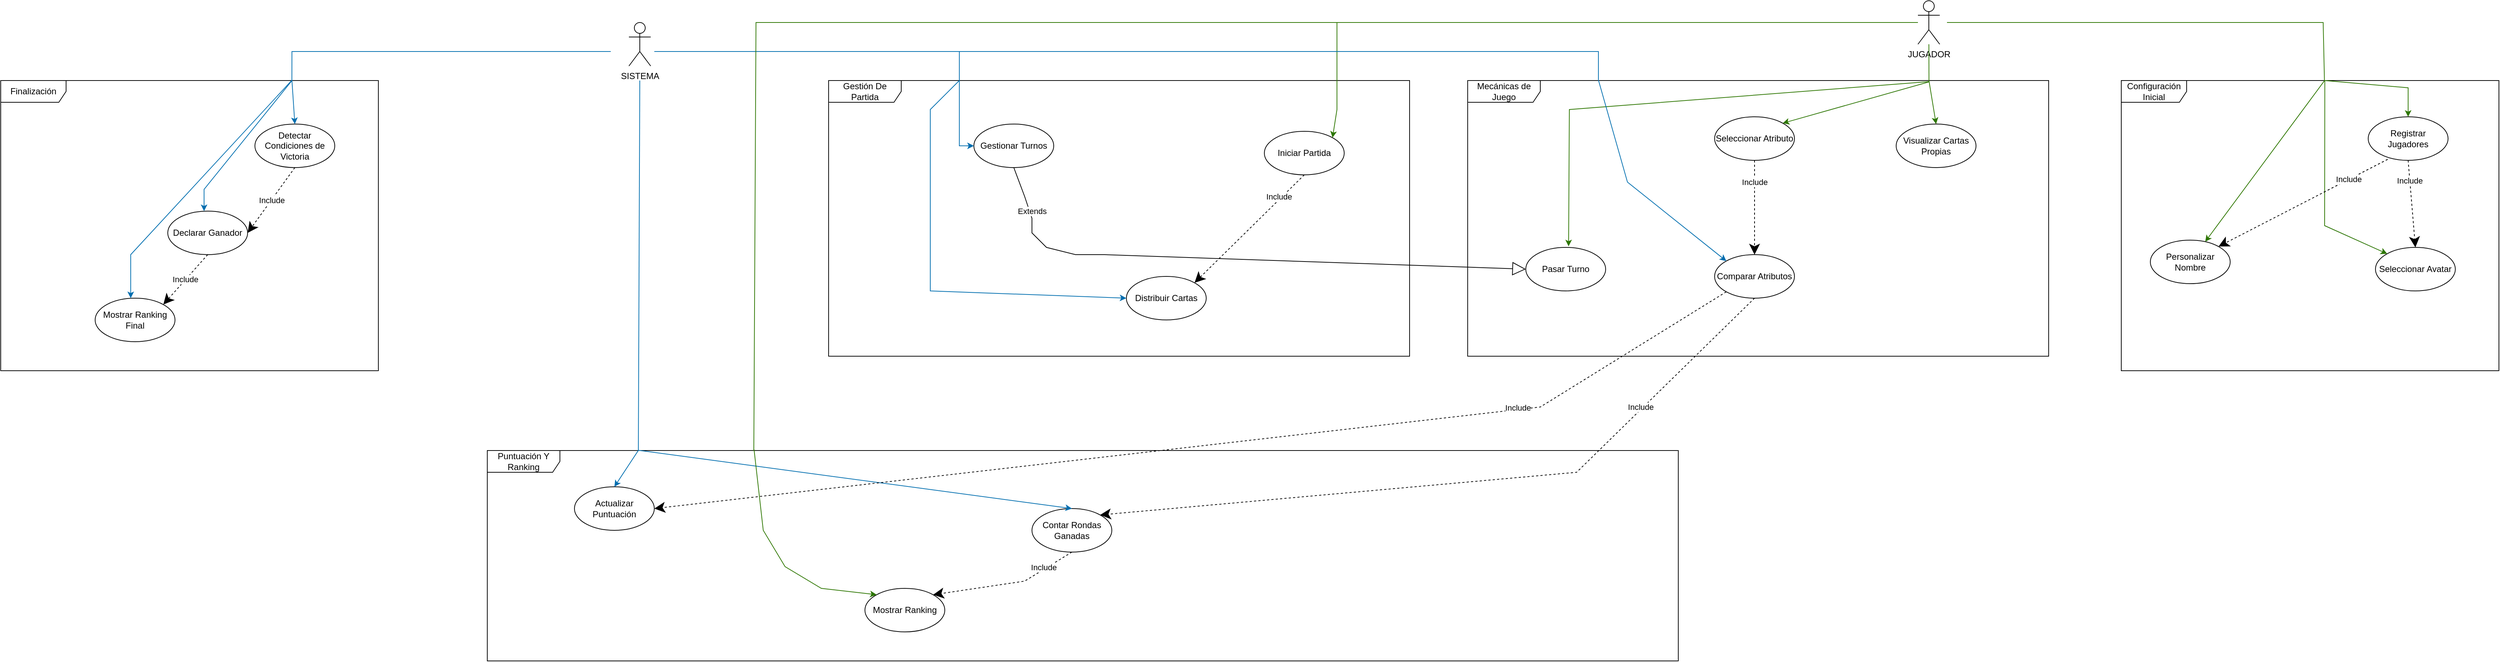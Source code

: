 <mxfile version="28.0.7">
  <diagram name="Página-1" id="jMxWlsxE0BkgdGSeJS4F">
    <mxGraphModel grid="1" page="1" gridSize="10" guides="1" tooltips="1" connect="1" arrows="1" fold="1" pageScale="1" pageWidth="4000" pageHeight="2000" math="0" shadow="0">
      <root>
        <mxCell id="0" />
        <mxCell id="1" parent="0" />
        <mxCell id="kF1Z_5llqsf-rPhchowP-2" value="SISTEMA" style="shape=umlActor;verticalLabelPosition=bottom;verticalAlign=top;html=1;" vertex="1" parent="1">
          <mxGeometry x="985" y="40" width="30" height="60" as="geometry" />
        </mxCell>
        <mxCell id="kF1Z_5llqsf-rPhchowP-31" value="JUGADOR" style="shape=umlActor;verticalLabelPosition=bottom;verticalAlign=top;html=1;outlineConnect=0;" vertex="1" parent="1">
          <mxGeometry x="2760" y="10" width="30" height="60" as="geometry" />
        </mxCell>
        <mxCell id="x4AFCx879CaDEYxOzO9v-3" value="Finalización" style="shape=umlFrame;whiteSpace=wrap;html=1;pointerEvents=0;width=90;height=30;" vertex="1" parent="1">
          <mxGeometry x="120" y="120" width="520" height="400" as="geometry" />
        </mxCell>
        <mxCell id="x4AFCx879CaDEYxOzO9v-4" value="Gestión De Partida" style="shape=umlFrame;whiteSpace=wrap;html=1;pointerEvents=0;width=100;height=30;" vertex="1" parent="1">
          <mxGeometry x="1260" y="120" width="800" height="380" as="geometry" />
        </mxCell>
        <mxCell id="x4AFCx879CaDEYxOzO9v-5" value="Puntuación Y Ranking" style="shape=umlFrame;whiteSpace=wrap;html=1;pointerEvents=0;width=100;height=30;" vertex="1" parent="1">
          <mxGeometry x="790" y="630" width="1640" height="290" as="geometry" />
        </mxCell>
        <mxCell id="x4AFCx879CaDEYxOzO9v-7" value="Detectar Condiciones de Victoria" style="ellipse;whiteSpace=wrap;html=1;" vertex="1" parent="1">
          <mxGeometry x="470" y="180" width="110" height="60" as="geometry" />
        </mxCell>
        <mxCell id="x4AFCx879CaDEYxOzO9v-8" value="" style="endArrow=none;html=1;rounded=0;endFill=0;entryX=0.771;entryY=0.004;entryDx=0;entryDy=0;entryPerimeter=0;fillColor=#1ba1e2;strokeColor=#006EAF;" edge="1" parent="1" target="x4AFCx879CaDEYxOzO9v-3">
          <mxGeometry width="50" height="50" relative="1" as="geometry">
            <mxPoint x="960" y="80" as="sourcePoint" />
            <mxPoint x="400" y="122" as="targetPoint" />
            <Array as="points">
              <mxPoint x="521" y="80" />
            </Array>
          </mxGeometry>
        </mxCell>
        <mxCell id="x4AFCx879CaDEYxOzO9v-9" value="Declarar Ganador" style="ellipse;whiteSpace=wrap;html=1;" vertex="1" parent="1">
          <mxGeometry x="350" y="300" width="110" height="60" as="geometry" />
        </mxCell>
        <mxCell id="x4AFCx879CaDEYxOzO9v-12" value="Mostrar Ranking Final" style="ellipse;whiteSpace=wrap;html=1;" vertex="1" parent="1">
          <mxGeometry x="250" y="420" width="110" height="60" as="geometry" />
        </mxCell>
        <mxCell id="x4AFCx879CaDEYxOzO9v-13" value="Include" style="endArrow=classic;endSize=12;dashed=1;html=1;rounded=0;exitX=0.5;exitY=1;exitDx=0;exitDy=0;entryX=1;entryY=0.5;entryDx=0;entryDy=0;endFill=1;" edge="1" parent="1" source="x4AFCx879CaDEYxOzO9v-7" target="x4AFCx879CaDEYxOzO9v-9">
          <mxGeometry width="160" relative="1" as="geometry">
            <mxPoint x="380" y="270" as="sourcePoint" />
            <mxPoint x="540" y="270" as="targetPoint" />
          </mxGeometry>
        </mxCell>
        <mxCell id="x4AFCx879CaDEYxOzO9v-14" value="Include" style="endArrow=classic;endSize=12;dashed=1;html=1;rounded=0;exitX=0.5;exitY=1;exitDx=0;exitDy=0;entryX=1;entryY=0;entryDx=0;entryDy=0;endFill=1;" edge="1" parent="1" source="x4AFCx879CaDEYxOzO9v-9" target="x4AFCx879CaDEYxOzO9v-12">
          <mxGeometry width="160" relative="1" as="geometry">
            <mxPoint x="515" y="370" as="sourcePoint" />
            <mxPoint x="450" y="460" as="targetPoint" />
          </mxGeometry>
        </mxCell>
        <mxCell id="x4AFCx879CaDEYxOzO9v-15" value="" style="endArrow=classic;html=1;rounded=0;entryX=0.5;entryY=0;entryDx=0;entryDy=0;fillColor=#1ba1e2;strokeColor=#006EAF;" edge="1" parent="1" target="x4AFCx879CaDEYxOzO9v-7">
          <mxGeometry width="50" height="50" relative="1" as="geometry">
            <mxPoint x="521" y="120" as="sourcePoint" />
            <mxPoint x="490" y="200" as="targetPoint" />
          </mxGeometry>
        </mxCell>
        <mxCell id="x4AFCx879CaDEYxOzO9v-16" value="" style="endArrow=classic;html=1;rounded=0;exitX=0.772;exitY=-0.001;exitDx=0;exitDy=0;exitPerimeter=0;fillColor=#1ba1e2;strokeColor=#006EAF;" edge="1" parent="1" source="x4AFCx879CaDEYxOzO9v-3">
          <mxGeometry width="50" height="50" relative="1" as="geometry">
            <mxPoint x="520" y="140" as="sourcePoint" />
            <mxPoint x="400" y="300" as="targetPoint" />
            <Array as="points">
              <mxPoint x="400" y="270" />
            </Array>
          </mxGeometry>
        </mxCell>
        <mxCell id="x4AFCx879CaDEYxOzO9v-17" value="" style="endArrow=classic;html=1;rounded=0;exitX=0.771;exitY=-0.001;exitDx=0;exitDy=0;exitPerimeter=0;fillColor=#1ba1e2;strokeColor=#006EAF;" edge="1" parent="1" source="x4AFCx879CaDEYxOzO9v-3">
          <mxGeometry width="50" height="50" relative="1" as="geometry">
            <mxPoint x="420" y="240" as="sourcePoint" />
            <mxPoint x="299" y="420" as="targetPoint" />
            <Array as="points">
              <mxPoint x="299" y="360" />
            </Array>
          </mxGeometry>
        </mxCell>
        <mxCell id="x4AFCx879CaDEYxOzO9v-18" value="Gestionar Turnos" style="ellipse;whiteSpace=wrap;html=1;" vertex="1" parent="1">
          <mxGeometry x="1460" y="180" width="110" height="60" as="geometry" />
        </mxCell>
        <mxCell id="x4AFCx879CaDEYxOzO9v-19" value="Iniciar Partida" style="ellipse;whiteSpace=wrap;html=1;" vertex="1" parent="1">
          <mxGeometry x="1860" y="190" width="110" height="60" as="geometry" />
        </mxCell>
        <mxCell id="x4AFCx879CaDEYxOzO9v-20" value="Distribuir Cartas" style="ellipse;whiteSpace=wrap;html=1;" vertex="1" parent="1">
          <mxGeometry x="1670" y="390" width="110" height="60" as="geometry" />
        </mxCell>
        <mxCell id="x4AFCx879CaDEYxOzO9v-21" value="Extends" style="endArrow=block;endSize=16;endFill=0;html=1;rounded=0;exitX=0.5;exitY=1;exitDx=0;exitDy=0;entryX=0;entryY=0.5;entryDx=0;entryDy=0;" edge="1" parent="1" source="x4AFCx879CaDEYxOzO9v-18" target="x4AFCx879CaDEYxOzO9v-26">
          <mxGeometry x="-0.835" y="3" width="160" relative="1" as="geometry">
            <mxPoint x="1570" y="350" as="sourcePoint" />
            <mxPoint x="1730" y="350" as="targetPoint" />
            <Array as="points">
              <mxPoint x="1530" y="280" />
              <mxPoint x="1540" y="310" />
              <mxPoint x="1540" y="330" />
              <mxPoint x="1550" y="340" />
              <mxPoint x="1560" y="350" />
              <mxPoint x="1600" y="360" />
              <mxPoint x="1640" y="360" />
            </Array>
            <mxPoint as="offset" />
          </mxGeometry>
        </mxCell>
        <mxCell id="x4AFCx879CaDEYxOzO9v-22" value="Mecánicas de Juego" style="shape=umlFrame;whiteSpace=wrap;html=1;pointerEvents=0;width=100;height=30;" vertex="1" parent="1">
          <mxGeometry x="2140" y="120" width="800" height="380" as="geometry" />
        </mxCell>
        <mxCell id="x4AFCx879CaDEYxOzO9v-23" value="Seleccionar Atributo" style="ellipse;whiteSpace=wrap;html=1;" vertex="1" parent="1">
          <mxGeometry x="2480" y="170" width="110" height="60" as="geometry" />
        </mxCell>
        <mxCell id="x4AFCx879CaDEYxOzO9v-25" value="" style="endArrow=none;html=1;rounded=0;entryX=0.794;entryY=0.002;entryDx=0;entryDy=0;entryPerimeter=0;endFill=0;fillColor=#60a917;strokeColor=#2D7600;" edge="1" parent="1" source="kF1Z_5llqsf-rPhchowP-31" target="x4AFCx879CaDEYxOzO9v-22">
          <mxGeometry width="50" height="50" relative="1" as="geometry">
            <mxPoint x="3030" y="78" as="sourcePoint" />
            <mxPoint x="685" y="1289" as="targetPoint" />
          </mxGeometry>
        </mxCell>
        <mxCell id="x4AFCx879CaDEYxOzO9v-24" value="Visualizar Cartas Propias" style="ellipse;whiteSpace=wrap;html=1;" vertex="1" parent="1">
          <mxGeometry x="2730" y="180" width="110" height="60" as="geometry" />
        </mxCell>
        <mxCell id="x4AFCx879CaDEYxOzO9v-26" value="Pasar Turno" style="ellipse;whiteSpace=wrap;html=1;" vertex="1" parent="1">
          <mxGeometry x="2220" y="350" width="110" height="60" as="geometry" />
        </mxCell>
        <mxCell id="x4AFCx879CaDEYxOzO9v-28" value="" style="endArrow=none;html=1;rounded=0;entryX=0.875;entryY=0;entryDx=0;entryDy=0;entryPerimeter=0;fillColor=#60a917;strokeColor=#2D7600;endFill=0;" edge="1" parent="1" source="kF1Z_5llqsf-rPhchowP-31" target="x4AFCx879CaDEYxOzO9v-4">
          <mxGeometry width="50" height="50" relative="1" as="geometry">
            <mxPoint x="3030" y="79" as="sourcePoint" />
            <mxPoint x="690" y="1550" as="targetPoint" />
            <Array as="points">
              <mxPoint x="1960" y="40" />
            </Array>
          </mxGeometry>
        </mxCell>
        <mxCell id="x4AFCx879CaDEYxOzO9v-27" value="Comparar Atributos" style="ellipse;whiteSpace=wrap;html=1;" vertex="1" parent="1">
          <mxGeometry x="2480" y="360" width="110" height="60" as="geometry" />
        </mxCell>
        <mxCell id="x4AFCx879CaDEYxOzO9v-29" value="Include" style="endArrow=classic;endSize=12;dashed=1;html=1;rounded=0;exitX=0.5;exitY=1;exitDx=0;exitDy=0;entryX=1;entryY=0;entryDx=0;entryDy=0;endFill=1;" edge="1" parent="1" source="x4AFCx879CaDEYxOzO9v-19" target="x4AFCx879CaDEYxOzO9v-20">
          <mxGeometry x="-0.566" y="-3" width="160" relative="1" as="geometry">
            <mxPoint x="1835" y="270" as="sourcePoint" />
            <mxPoint x="1770" y="360" as="targetPoint" />
            <mxPoint as="offset" />
          </mxGeometry>
        </mxCell>
        <mxCell id="x4AFCx879CaDEYxOzO9v-30" value="" style="endArrow=none;html=1;rounded=0;endFill=0;exitX=0.225;exitY=0.001;exitDx=0;exitDy=0;exitPerimeter=0;fillColor=#1ba1e2;strokeColor=#006EAF;" edge="1" parent="1" source="x4AFCx879CaDEYxOzO9v-4">
          <mxGeometry width="50" height="50" relative="1" as="geometry">
            <mxPoint x="1539" y="80" as="sourcePoint" />
            <mxPoint x="1020" y="80" as="targetPoint" />
            <Array as="points">
              <mxPoint x="1440" y="80" />
            </Array>
          </mxGeometry>
        </mxCell>
        <mxCell id="x4AFCx879CaDEYxOzO9v-31" value="" style="endArrow=none;html=1;rounded=0;endFill=0;exitX=0.225;exitY=-0.002;exitDx=0;exitDy=0;exitPerimeter=0;fillColor=#1ba1e2;strokeColor=#006EAF;" edge="1" parent="1" source="x4AFCx879CaDEYxOzO9v-22">
          <mxGeometry width="50" height="50" relative="1" as="geometry">
            <mxPoint x="1860" y="120" as="sourcePoint" />
            <mxPoint x="1440" y="80" as="targetPoint" />
            <Array as="points">
              <mxPoint x="2320" y="80" />
              <mxPoint x="1860" y="80" />
            </Array>
          </mxGeometry>
        </mxCell>
        <mxCell id="x4AFCx879CaDEYxOzO9v-32" value="" style="endArrow=classic;html=1;rounded=0;entryX=0;entryY=0.5;entryDx=0;entryDy=0;fillColor=#1ba1e2;strokeColor=#006EAF;" edge="1" parent="1" target="x4AFCx879CaDEYxOzO9v-18">
          <mxGeometry width="50" height="50" relative="1" as="geometry">
            <mxPoint x="1440" y="120" as="sourcePoint" />
            <mxPoint x="1450" y="340" as="targetPoint" />
            <Array as="points">
              <mxPoint x="1440" y="210" />
            </Array>
          </mxGeometry>
        </mxCell>
        <mxCell id="x4AFCx879CaDEYxOzO9v-33" value="" style="endArrow=classic;html=1;rounded=0;entryX=0;entryY=0.5;entryDx=0;entryDy=0;fillColor=#1ba1e2;strokeColor=#006EAF;" edge="1" parent="1" target="x4AFCx879CaDEYxOzO9v-20">
          <mxGeometry width="50" height="50" relative="1" as="geometry">
            <mxPoint x="1440" y="120" as="sourcePoint" />
            <mxPoint x="1380" y="280" as="targetPoint" />
            <Array as="points">
              <mxPoint x="1400" y="160" />
              <mxPoint x="1400" y="410" />
            </Array>
          </mxGeometry>
        </mxCell>
        <mxCell id="x4AFCx879CaDEYxOzO9v-36" value="" style="endArrow=classic;html=1;rounded=0;entryX=1;entryY=0;entryDx=0;entryDy=0;fillColor=#60a917;strokeColor=#2D7600;" edge="1" parent="1" target="x4AFCx879CaDEYxOzO9v-19">
          <mxGeometry width="50" height="50" relative="1" as="geometry">
            <mxPoint x="1960" y="120" as="sourcePoint" />
            <mxPoint x="1630" y="250" as="targetPoint" />
            <Array as="points">
              <mxPoint x="1960" y="160" />
            </Array>
          </mxGeometry>
        </mxCell>
        <mxCell id="x4AFCx879CaDEYxOzO9v-38" value="" style="endArrow=classic;html=1;rounded=0;entryX=0.5;entryY=0;entryDx=0;entryDy=0;fillColor=#60a917;strokeColor=#2D7600;exitX=0.794;exitY=0.001;exitDx=0;exitDy=0;exitPerimeter=0;" edge="1" parent="1" source="x4AFCx879CaDEYxOzO9v-22" target="x4AFCx879CaDEYxOzO9v-24">
          <mxGeometry width="50" height="50" relative="1" as="geometry">
            <mxPoint x="2236" y="210" as="sourcePoint" />
            <mxPoint x="2230" y="289" as="targetPoint" />
            <Array as="points" />
          </mxGeometry>
        </mxCell>
        <mxCell id="x4AFCx879CaDEYxOzO9v-39" value="" style="endArrow=classic;html=1;rounded=0;entryX=1;entryY=0;entryDx=0;entryDy=0;fillColor=#60a917;strokeColor=#2D7600;exitX=0.794;exitY=0.005;exitDx=0;exitDy=0;exitPerimeter=0;" edge="1" parent="1" source="x4AFCx879CaDEYxOzO9v-22" target="x4AFCx879CaDEYxOzO9v-23">
          <mxGeometry width="50" height="50" relative="1" as="geometry">
            <mxPoint x="2790" y="140" as="sourcePoint" />
            <mxPoint x="2800" y="200" as="targetPoint" />
            <Array as="points" />
          </mxGeometry>
        </mxCell>
        <mxCell id="x4AFCx879CaDEYxOzO9v-40" value="" style="endArrow=classic;html=1;rounded=0;entryX=0.536;entryY=-0.025;entryDx=0;entryDy=0;fillColor=#60a917;strokeColor=#2D7600;entryPerimeter=0;exitX=0.794;exitY=0.004;exitDx=0;exitDy=0;exitPerimeter=0;" edge="1" parent="1" source="x4AFCx879CaDEYxOzO9v-22" target="x4AFCx879CaDEYxOzO9v-26">
          <mxGeometry width="50" height="50" relative="1" as="geometry">
            <mxPoint x="2750" y="110" as="sourcePoint" />
            <mxPoint x="2720" y="206" as="targetPoint" />
            <Array as="points">
              <mxPoint x="2280" y="160" />
            </Array>
          </mxGeometry>
        </mxCell>
        <mxCell id="x4AFCx879CaDEYxOzO9v-42" value="Include" style="endArrow=classic;endSize=12;dashed=1;html=1;rounded=0;exitX=0.5;exitY=1;exitDx=0;exitDy=0;entryX=0.5;entryY=0;entryDx=0;entryDy=0;endFill=1;" edge="1" parent="1" source="x4AFCx879CaDEYxOzO9v-23" target="x4AFCx879CaDEYxOzO9v-27">
          <mxGeometry x="-0.538" width="160" relative="1" as="geometry">
            <mxPoint x="2701" y="280" as="sourcePoint" />
            <mxPoint x="2550" y="429" as="targetPoint" />
            <mxPoint as="offset" />
          </mxGeometry>
        </mxCell>
        <mxCell id="x4AFCx879CaDEYxOzO9v-44" value="" style="endArrow=classic;html=1;rounded=0;entryX=0;entryY=0;entryDx=0;entryDy=0;fillColor=#1ba1e2;strokeColor=#006EAF;exitX=0.225;exitY=-0.002;exitDx=0;exitDy=0;exitPerimeter=0;" edge="1" parent="1" source="x4AFCx879CaDEYxOzO9v-22" target="x4AFCx879CaDEYxOzO9v-27">
          <mxGeometry width="50" height="50" relative="1" as="geometry">
            <mxPoint x="1770" y="210" as="sourcePoint" />
            <mxPoint x="1790" y="300" as="targetPoint" />
            <Array as="points">
              <mxPoint x="2360" y="260" />
            </Array>
          </mxGeometry>
        </mxCell>
        <mxCell id="x4AFCx879CaDEYxOzO9v-45" value="Configuración Inicial" style="shape=umlFrame;whiteSpace=wrap;html=1;pointerEvents=0;width=90;height=30;" vertex="1" parent="1">
          <mxGeometry x="3040" y="120" width="520" height="400" as="geometry" />
        </mxCell>
        <mxCell id="x4AFCx879CaDEYxOzO9v-46" value="Seleccionar Avatar" style="ellipse;whiteSpace=wrap;html=1;" vertex="1" parent="1">
          <mxGeometry x="3390" y="350" width="110" height="60" as="geometry" />
        </mxCell>
        <mxCell id="x4AFCx879CaDEYxOzO9v-47" value="Registrar Jugadores" style="ellipse;whiteSpace=wrap;html=1;" vertex="1" parent="1">
          <mxGeometry x="3380" y="170" width="110" height="60" as="geometry" />
        </mxCell>
        <mxCell id="x4AFCx879CaDEYxOzO9v-48" value="Personalizar Nombre" style="ellipse;whiteSpace=wrap;html=1;" vertex="1" parent="1">
          <mxGeometry x="3080" y="340" width="110" height="60" as="geometry" />
        </mxCell>
        <mxCell id="x4AFCx879CaDEYxOzO9v-49" value="" style="endArrow=none;html=1;rounded=0;entryX=0.538;entryY=0;entryDx=0;entryDy=0;entryPerimeter=0;endFill=0;fillColor=#60a917;strokeColor=#2D7600;" edge="1" parent="1" target="x4AFCx879CaDEYxOzO9v-45">
          <mxGeometry width="50" height="50" relative="1" as="geometry">
            <mxPoint x="2800" y="40" as="sourcePoint" />
            <mxPoint x="2980" y="161" as="targetPoint" />
            <Array as="points">
              <mxPoint x="3318" y="40" />
            </Array>
          </mxGeometry>
        </mxCell>
        <mxCell id="x4AFCx879CaDEYxOzO9v-50" value="" style="endArrow=classic;html=1;rounded=0;entryX=0.5;entryY=0;entryDx=0;entryDy=0;fillColor=#60a917;strokeColor=#2D7600;" edge="1" parent="1" target="x4AFCx879CaDEYxOzO9v-47">
          <mxGeometry width="50" height="50" relative="1" as="geometry">
            <mxPoint x="3320" y="120" as="sourcePoint" />
            <mxPoint x="3280" y="240" as="targetPoint" />
            <Array as="points">
              <mxPoint x="3435" y="130" />
            </Array>
          </mxGeometry>
        </mxCell>
        <mxCell id="x4AFCx879CaDEYxOzO9v-51" value="" style="endArrow=classic;html=1;rounded=0;fillColor=#60a917;strokeColor=#2D7600;exitX=0.539;exitY=-0.001;exitDx=0;exitDy=0;exitPerimeter=0;" edge="1" parent="1" source="x4AFCx879CaDEYxOzO9v-45" target="x4AFCx879CaDEYxOzO9v-48">
          <mxGeometry width="50" height="50" relative="1" as="geometry">
            <mxPoint x="3180" y="175" as="sourcePoint" />
            <mxPoint x="3295" y="225" as="targetPoint" />
            <Array as="points" />
          </mxGeometry>
        </mxCell>
        <mxCell id="x4AFCx879CaDEYxOzO9v-52" value="" style="endArrow=classic;html=1;rounded=0;entryX=0;entryY=0;entryDx=0;entryDy=0;fillColor=#60a917;strokeColor=#2D7600;exitX=0.539;exitY=-0.001;exitDx=0;exitDy=0;exitPerimeter=0;" edge="1" parent="1" source="x4AFCx879CaDEYxOzO9v-45" target="x4AFCx879CaDEYxOzO9v-46">
          <mxGeometry width="50" height="50" relative="1" as="geometry">
            <mxPoint x="3180" y="270" as="sourcePoint" />
            <mxPoint x="3295" y="320" as="targetPoint" />
            <Array as="points">
              <mxPoint x="3320" y="320" />
            </Array>
          </mxGeometry>
        </mxCell>
        <mxCell id="x4AFCx879CaDEYxOzO9v-53" value="Include" style="endArrow=classic;endSize=12;dashed=1;html=1;rounded=0;exitX=0.5;exitY=1;exitDx=0;exitDy=0;entryX=0.5;entryY=0;entryDx=0;entryDy=0;endFill=1;" edge="1" parent="1" source="x4AFCx879CaDEYxOzO9v-47" target="x4AFCx879CaDEYxOzO9v-46">
          <mxGeometry x="-0.538" width="160" relative="1" as="geometry">
            <mxPoint x="3410" y="320" as="sourcePoint" />
            <mxPoint x="3410" y="450" as="targetPoint" />
            <mxPoint as="offset" />
          </mxGeometry>
        </mxCell>
        <mxCell id="x4AFCx879CaDEYxOzO9v-54" value="Include" style="endArrow=classic;endSize=12;dashed=1;html=1;rounded=0;exitX=0.244;exitY=0.977;exitDx=0;exitDy=0;entryX=1;entryY=0;entryDx=0;entryDy=0;endFill=1;exitPerimeter=0;" edge="1" parent="1" source="x4AFCx879CaDEYxOzO9v-47" target="x4AFCx879CaDEYxOzO9v-48">
          <mxGeometry x="-0.538" width="160" relative="1" as="geometry">
            <mxPoint x="3390" y="260" as="sourcePoint" />
            <mxPoint x="3390" y="390" as="targetPoint" />
            <mxPoint as="offset" />
          </mxGeometry>
        </mxCell>
        <mxCell id="x4AFCx879CaDEYxOzO9v-55" value="Actualizar Puntuación" style="ellipse;whiteSpace=wrap;html=1;" vertex="1" parent="1">
          <mxGeometry x="910" y="680" width="110" height="60" as="geometry" />
        </mxCell>
        <mxCell id="x4AFCx879CaDEYxOzO9v-56" value="" style="endArrow=none;html=1;rounded=0;endFill=0;fillColor=#1ba1e2;strokeColor=#006EAF;" edge="1" parent="1">
          <mxGeometry width="50" height="50" relative="1" as="geometry">
            <mxPoint x="998" y="630" as="sourcePoint" />
            <mxPoint x="1000" y="120" as="targetPoint" />
            <Array as="points" />
          </mxGeometry>
        </mxCell>
        <mxCell id="x4AFCx879CaDEYxOzO9v-57" value="" style="endArrow=classic;html=1;rounded=0;entryX=0.5;entryY=0;entryDx=0;entryDy=0;fillColor=#1ba1e2;strokeColor=#006EAF;exitX=0.127;exitY=-0.002;exitDx=0;exitDy=0;exitPerimeter=0;" edge="1" parent="1" source="x4AFCx879CaDEYxOzO9v-5" target="x4AFCx879CaDEYxOzO9v-55">
          <mxGeometry width="50" height="50" relative="1" as="geometry">
            <mxPoint x="1140" y="730" as="sourcePoint" />
            <mxPoint x="1160" y="820" as="targetPoint" />
            <Array as="points" />
          </mxGeometry>
        </mxCell>
        <mxCell id="x4AFCx879CaDEYxOzO9v-58" value="Contar Rondas Ganadas" style="ellipse;whiteSpace=wrap;html=1;" vertex="1" parent="1">
          <mxGeometry x="1540" y="710" width="110" height="60" as="geometry" />
        </mxCell>
        <mxCell id="x4AFCx879CaDEYxOzO9v-59" value="" style="endArrow=classic;html=1;rounded=0;entryX=0.5;entryY=0;entryDx=0;entryDy=0;fillColor=#1ba1e2;strokeColor=#006EAF;exitX=0.127;exitY=-0.001;exitDx=0;exitDy=0;exitPerimeter=0;" edge="1" parent="1" source="x4AFCx879CaDEYxOzO9v-5" target="x4AFCx879CaDEYxOzO9v-58">
          <mxGeometry width="50" height="50" relative="1" as="geometry">
            <mxPoint x="1053" y="700" as="sourcePoint" />
            <mxPoint x="1020" y="751" as="targetPoint" />
            <Array as="points" />
          </mxGeometry>
        </mxCell>
        <mxCell id="x4AFCx879CaDEYxOzO9v-60" value="Include" style="endArrow=classic;endSize=12;dashed=1;html=1;rounded=0;exitX=0;exitY=1;exitDx=0;exitDy=0;entryX=1;entryY=0.5;entryDx=0;entryDy=0;endFill=1;" edge="1" parent="1" source="x4AFCx879CaDEYxOzO9v-27" target="x4AFCx879CaDEYxOzO9v-55">
          <mxGeometry x="-0.566" y="-3" width="160" relative="1" as="geometry">
            <mxPoint x="2021" y="430" as="sourcePoint" />
            <mxPoint x="1870" y="579" as="targetPoint" />
            <mxPoint as="offset" />
            <Array as="points">
              <mxPoint x="2240" y="570" />
            </Array>
          </mxGeometry>
        </mxCell>
        <mxCell id="x4AFCx879CaDEYxOzO9v-62" value="Mostrar Ranking" style="ellipse;whiteSpace=wrap;html=1;" vertex="1" parent="1">
          <mxGeometry x="1310" y="820" width="110" height="60" as="geometry" />
        </mxCell>
        <mxCell id="x4AFCx879CaDEYxOzO9v-63" value="Include" style="endArrow=classic;endSize=12;dashed=1;html=1;rounded=0;exitX=0.5;exitY=1;exitDx=0;exitDy=0;entryX=1;entryY=0;entryDx=0;entryDy=0;endFill=1;" edge="1" parent="1" source="x4AFCx879CaDEYxOzO9v-27" target="x4AFCx879CaDEYxOzO9v-58">
          <mxGeometry x="-0.566" y="-3" width="160" relative="1" as="geometry">
            <mxPoint x="3526" y="580" as="sourcePoint" />
            <mxPoint x="2050" y="879" as="targetPoint" />
            <mxPoint as="offset" />
            <Array as="points">
              <mxPoint x="2290" y="660" />
            </Array>
          </mxGeometry>
        </mxCell>
        <mxCell id="x4AFCx879CaDEYxOzO9v-64" value="Include" style="endArrow=classic;endSize=12;dashed=1;html=1;rounded=0;exitX=0.5;exitY=1;exitDx=0;exitDy=0;entryX=1;entryY=0;entryDx=0;entryDy=0;endFill=1;" edge="1" parent="1" source="x4AFCx879CaDEYxOzO9v-58" target="x4AFCx879CaDEYxOzO9v-62">
          <mxGeometry x="-0.566" y="-3" width="160" relative="1" as="geometry">
            <mxPoint x="2701" y="710" as="sourcePoint" />
            <mxPoint x="1800" y="1009" as="targetPoint" />
            <mxPoint as="offset" />
            <Array as="points">
              <mxPoint x="1530" y="810" />
            </Array>
          </mxGeometry>
        </mxCell>
        <mxCell id="x4AFCx879CaDEYxOzO9v-65" value="" style="endArrow=none;html=1;rounded=0;fillColor=#60a917;strokeColor=#2D7600;endFill=0;" edge="1" parent="1">
          <mxGeometry width="50" height="50" relative="1" as="geometry">
            <mxPoint x="1960" y="40" as="sourcePoint" />
            <mxPoint x="1157" y="630" as="targetPoint" />
            <Array as="points">
              <mxPoint x="1160" y="40" />
            </Array>
          </mxGeometry>
        </mxCell>
        <mxCell id="x4AFCx879CaDEYxOzO9v-66" value="" style="endArrow=classic;html=1;rounded=0;entryX=0;entryY=0;entryDx=0;entryDy=0;fillColor=#60a917;strokeColor=#2D7600;exitX=0.224;exitY=-0.004;exitDx=0;exitDy=0;exitPerimeter=0;" edge="1" parent="1" source="x4AFCx879CaDEYxOzO9v-5" target="x4AFCx879CaDEYxOzO9v-62">
          <mxGeometry width="50" height="50" relative="1" as="geometry">
            <mxPoint x="1193" y="690" as="sourcePoint" />
            <mxPoint x="1160" y="741" as="targetPoint" />
            <Array as="points">
              <mxPoint x="1170" y="740" />
              <mxPoint x="1200" y="790" />
              <mxPoint x="1250" y="820" />
            </Array>
          </mxGeometry>
        </mxCell>
      </root>
    </mxGraphModel>
  </diagram>
</mxfile>
